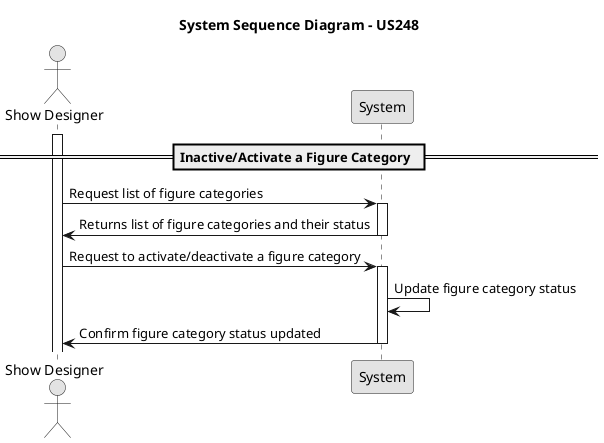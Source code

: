@startuml
skinparam monochrome true
skinparam packageStyle rectangle
skinparam shadowing false

actor "Show Designer" as showDesigner
participant "System" as system

title System Sequence Diagram - US248

== Inactive/Activate a Figure Category  ==
activate showDesigner

showDesigner -> system : Request list of figure categories
activate system

system -> showDesigner : Returns list of figure categories and their status
deactivate system

showDesigner -> system : Request to activate/deactivate a figure category
activate system
system -> system : Update figure category status
system -> showDesigner : Confirm figure category status updated
deactivate system




@enduml
